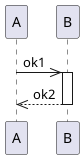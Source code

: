 {
  "sha1": "js9rvge3udrctbh73bxz0mv3tcw7gjv",
  "insertion": {
    "when": "2024-06-03T18:59:32.171Z",
    "user": "plantuml@gmail.com"
  }
}
@startuml
autoactivate on
A ->> B : ok1
return ok2
@enduml

